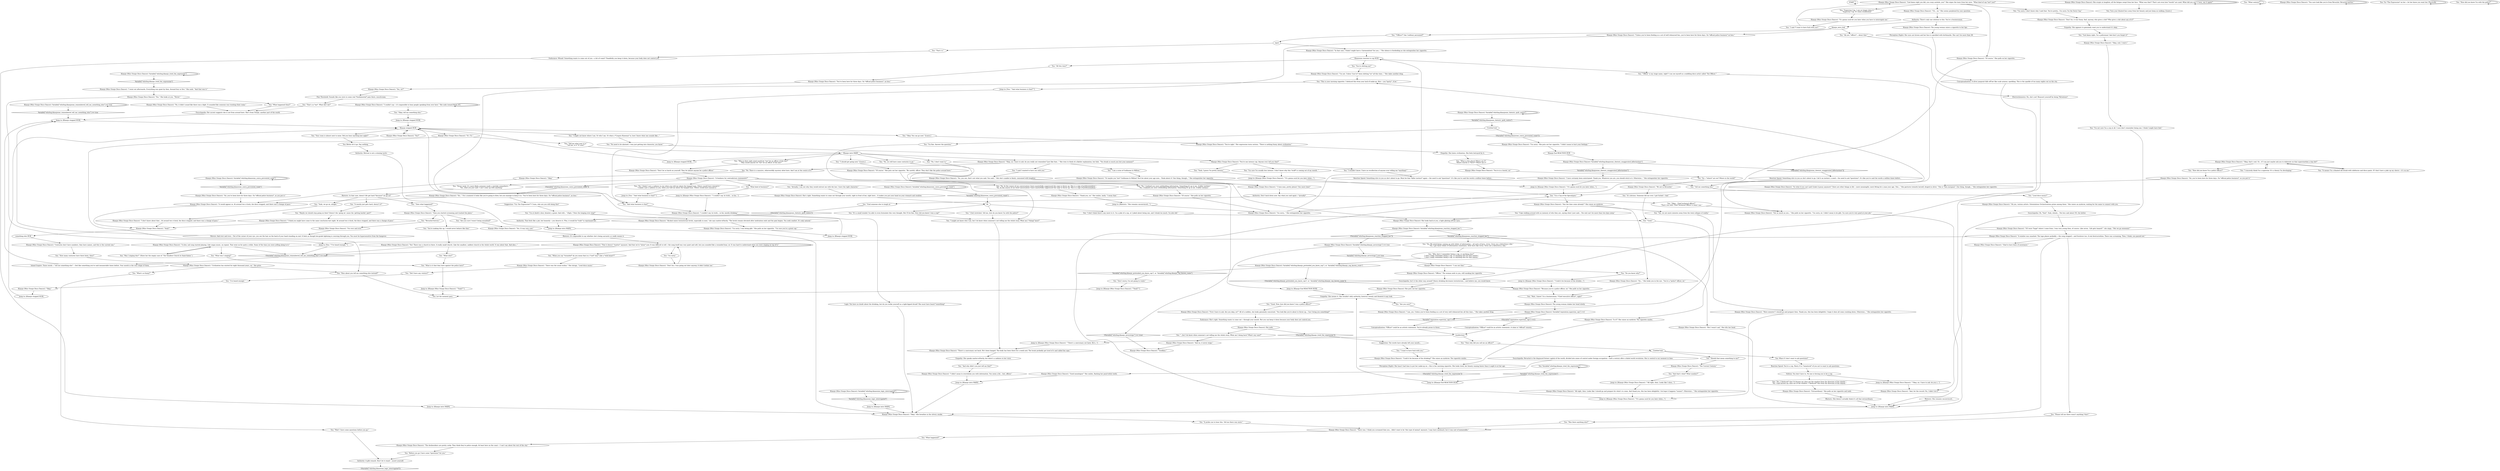 # WHIRLING F2 / KLAASJE 1
# A striking young woman in a silver body-suit smokes in the hostel hallway. She addresses you as if you were a police officer. You may use your finger pistols for a SUGGESTION red-check. Failure gives you some forewarning about what's going on.
# ==================================================
digraph G {
	  0 [label="START"];
	  1 [label="input"];
	  2 [label="Klaasje (Miss Oranje Disco Dancer): \"Uh... no.\" She seems perplexed by your question."];
	  3 [label="You: \"I'm a Cop of the Apocalypse.\""];
	  4 [label="Klaasje (Miss Oranje Disco Dancer): \"It's gonna suck for you later when you have to interrogate me.\""];
	  5 [label="Klaasje (Miss Oranje Disco Dancer): \"Okay, that's cool. Or... if I can just maybe ask you to elaborate on that superstardom a tiny bit?\""];
	  6 [label="Klaasje (Miss Oranje Disco Dancer): \"I have certainly been entertained. Thank you. Whatever you are, you should stick to it. Otherwise...\" She extinguishes her cigarette."];
	  7 [label="Reaction Speed: Something stirs in you as she's about to go. Must be that *killer instinct* again -- the need to ask *questions*. It's like you've said the words a million times before..."];
	  8 [label="Jump to: [Klaasje (Miss Oranje Disco Dancer): \"\"Okay, sir, I have to ask: do you r...\"]"];
	  9 [label="You: \"Wait! I have some questions before you go.\""];
	  10 [label="Klaasje (Miss Oranje Disco Dancer): \"You're right.\" Her expression turns serious. \"There is nothing funny about civilization.\""];
	  11 [label="Klaasje (Miss Oranje Disco Dancer): \"Glad to have been of assistance.\""];
	  12 [label="You: \"Please tell me there wasn't anything *else*.\""];
	  13 [label="You: \"It prides me to hear this. Tell me there was more.\""];
	  14 [label="Endurance: Whoah! Something wants to come out of you -- a bit of vomit? Thankfully you keep it down, because your body does not control you."];
	  15 [label="Klaasje (Miss Oranje Disco Dancer): \"Good monologue!\" She smiles, flashing her pearl-white teeth."];
	  16 [label="Untitled hub"];
	  17 [label="Klaasje (Miss Oranje Disco Dancer): \"Because you're a police officer, sir.\" She pulls on her cigarette."];
	  18 [label="Klaasje (Miss Oranje Disco Dancer): \"Could it be because of the drinking?\" She raises an eyebrow. The cigarette sizzles."];
	  19 [label="Klaasje (Miss Oranje Disco Dancer): She erupts in laughter, all the fatigue swept from her face. \"What was that!? That's not even how *words* are used. What did you say? C'mon, say it again!\""];
	  20 [label="You: \"I said I wanted to have sex with you.\""];
	  21 [label="You: \"I don't think there's any more to it. I'm a joke of a cop, or I joked about being one, and I drank too much. I'm also old.\""];
	  22 [label="You: \"I'm fine. Answer the question.\""];
	  23 [label="You: Better let it go. Say nothing."];
	  24 [label="Klaasje (Miss Oranje Disco Dancer): \"There was the usual ruckus.\" She shrugs. \"Loud disco music.\""];
	  25 [label="Klaasje (Miss Oranje Disco Dancer): \"Yes. It was very cool.\""];
	  26 [label="Klaasje (Miss Oranje Disco Dancer): \"No, it didn't sound like there was a fight. It sounded like someone was trashing their room.\""];
	  27 [label="Klaasje (Miss Oranje Disco Dancer): Variable[\"whirling.klaaseone_logic_interrogated\"]"];
	  28 [label="Variable[\"whirling.klaaseone_logic_interrogated\"]", shape=diamond];
	  29 [label="!(Variable[\"whirling.klaaseone_logic_interrogated\"])", shape=diamond];
	  30 [label="Klaasje (Miss Oranje Disco Dancer): Variable[\"whirling.klaasjeone_rhetoric_quib_contra\"]"];
	  31 [label="Variable[\"whirling.klaasjeone_rhetoric_quib_contra\"]", shape=diamond];
	  32 [label="!(Variable[\"whirling.klaasjeone_rhetoric_quib_contra\"])", shape=diamond];
	  33 [label="Klaasje (Miss Oranje Disco Dancer): \"I'm sorry.\" She puts out her cigarette. \"I didn't mean to hurt your feelings.\""];
	  34 [label="Klaasje (Miss Oranje Disco Dancer): She's right. Something wants to come out through your mouth, right in front of her, right here... It makes you put your hand on your stomach and swallow."];
	  35 [label="Klaasje (Miss Oranje Disco Dancer): \"A fondness for contradictory statements?\""];
	  36 [label="Authority: A glib remark. Don't let it stand -- assert yourself."];
	  37 [label="Klaasje (Miss Oranje Disco Dancer): \"Yes?\""];
	  38 [label="You: \"What is this place? Where am I?\"\n\"Where exactly is *here*? Where am I?\""];
	  39 [label="Jump to: [Klaasje stopped HUB]"];
	  40 [label="Jump to: [Klaasje (Miss Oranje Disco Dancer): \"\"Yeah?\"\"]"];
	  41 [label="Klaasje (Miss Oranje Disco Dancer): \"The dockworkers are pretty cocky. They think they're police enough. At least here on the coast -- I can't say about the rest of the city.\""];
	  42 [label="Klaasje (Miss Oranje Disco Dancer): \"A slow, sad song started playing. Like organ music, on repeat. That went on for quite a while. Some of the time you were yelling along to it.\""];
	  43 [label="Klaasje (Miss Oranje Disco Dancer): \"Yes! There was a church in there. A really small church. Like the smallest, saddest church in the whole world. It was about that. And also...\""];
	  44 [label="Klaasje (Miss Oranje Disco Dancer): \"Yes.\" She looks at you. \"Never.\""];
	  45 [label="Jump to: [Klaasje stopped HUB]"];
	  46 [label="Electrochemistry: No, she's not! Reassert yourself by being *flirtatious*."];
	  47 [label="Klaasje (Miss Oranje Disco Dancer): \"Yes, sir?\""];
	  48 [label="Klaasje (Miss Oranje Disco Dancer): \"Not as much as you...\" She pulls on her cigarette. \"I'm sorry, sir. I didn't mean to be glib. I'm sure you're very good at your job.\""];
	  49 [label="Klaasje (Miss Oranje Disco Dancer): \"No...\" She looks you in the eye. \"You're a *police* officer, sir.\""];
	  50 [label="You: \"No, we still have some centuries to go.\""];
	  51 [label="You: \"I might not know where I am. Or who I am. Or what a *Coupris Kineema* is; how I know what one sounds like...\""];
	  52 [label="You: \"Tell me what year it is.\"\n\"Tell me, is it '51 now?\""];
	  53 [label="You: \"What century?\""];
	  54 [label="Klaasje (Miss Oranje Disco Dancer): \"The Current Century.\""];
	  55 [label="Klaasje (Miss Oranje Disco Dancer): \"You sure look like you're from Revachol. Revachol parties.\""];
	  56 [label="Encyclopedia: Her accent suggests she is not from around here. She's from Oranje, another part of the world."];
	  57 [label="Klaasje (Miss Oranje Disco Dancer): \"A window was smashed. The tape player probably -- the song stopped -- and furniture too. A real destructothon. There was screaming. Then, I think, you passed out.\""];
	  58 [label="Rhetoric: In that case, doesn't life get hard *because* we go on?"];
	  59 [label="Klaasje (Miss Oranje Disco Dancer): \"I'm sorry. I was being glib.\" She pulls on her cigarette. \"I'm sure you're a great cop.\""];
	  60 [label="Encyclopedia: Isn't it the other way around? Heavy drinking decreases testosterone... and believe me, you would know."];
	  61 [label="klaasje_intro_hub"];
	  62 [label="You: \"Then why did you call me an officer?\""];
	  63 [label="You: \"Okay... Chief technical officer?\"\n\"That's too wild. Chief Technical Officer is what I am.\""];
	  64 [label="You: \"I said *I want to have fuck with you*.\""];
	  65 [label="Klaasje (Miss Oranje Disco Dancer): \"And, for the record: No, I didn't do it.\""];
	  66 [label="Klaasje (Miss Oranje Disco Dancer): \"Okay, sir, I have to ask: do you really not remember? Just like that...\" She tries to think of a likelier explanation, but fails. \"You drank so much you lost your memory?\""];
	  67 [label="You: Try *The Expression* on her -- let her know you want her. Physically."];
	  68 [label="You: Variable[\"whirling.klaasje_tried_the_expression\"]"];
	  69 [label="Variable[\"whirling.klaasje_tried_the_expression\"]", shape=diamond];
	  70 [label="!(Variable[\"whirling.klaasje_tried_the_expression\"])", shape=diamond];
	  71 [label="Jump to: [Klaasje intro MAIN]"];
	  72 [label="You: \"How did you know I'm a police officer?\""];
	  73 [label="You: \"I am a scion of Guillaume le Million.\""];
	  74 [label="You: \"It's obvious. Someone did me over. I got fucked -- bad.\""];
	  75 [label="Encyclopedia: Revachol is the disgraced former capital of the world, divided into zones of control under foreign occupation -- half a century after a failed world revolution. She is central to our moment in time."];
	  76 [label="You: \"Should that mean something to me?\""];
	  77 [label="You: \"Revachol forever.\""];
	  78 [label="You: \"That's so *me*. What did I do?\""];
	  79 [label="Klaasje (Miss Oranje Disco Dancer): \"I went out afterwards. Everything was quiet by then. Around four or five.\" She nods. \"And that was it.\""];
	  80 [label="Suggestion: *Try The Expression*? C'mon, why are you still doing this?"];
	  81 [label="You: \"Don't worry, I'm not going to vomit.\""];
	  82 [label="Klaasje (Miss Oranje Disco Dancer): \"I can see that.\""];
	  83 [label="Klaasje (Miss Oranje Disco Dancer): \"And no, it never stops.\""];
	  84 [label="Jump to: [Klaasje (Miss Oranje Disco Dancer): \"\"There's a mercenary out back. He's...\"]"];
	  85 [label="You: \"'Officer' is my stage name, right? I can see myself as a middling disco artist called 'The Officer.'\""];
	  86 [label="You: \"Are you sure?\""];
	  87 [label="You: \"Good. Now, how did you know I was a police officer?\""];
	  88 [label="You: \"No need to be alarmed. I was just getting into character, you know.\""];
	  89 [label="Klaasje (Miss Oranje Disco Dancer): She nods."];
	  90 [label="Klaasje (Miss Oranje Disco Dancer): Variable[\"whirling.klaaseone_conva_prevented_vomit\"]"];
	  91 [label="Variable[\"whirling.klaaseone_conva_prevented_vomit\"]", shape=diamond];
	  92 [label="!(Variable[\"whirling.klaaseone_conva_prevented_vomit\"])", shape=diamond];
	  93 [label="You: \"Actually, I can see why they would entrust me with the law. I have the right character.\""];
	  94 [label="You: \"No. I realized you were withholding information. Something lit up in me. A killer instinct.\"\n\"No. I realized you were withholding information. Something lit up in me. A killer instinct.\""];
	  95 [label="You: \"No. I *deduced* that I'd thrown my shoe out the window from the direction of the shards.\"\n\"No. I had thrown my shoe out of the window. I *deduced* this from the direction of the shards.\""];
	  96 [label="You: Let the moment pass."];
	  97 [label="Klaasje (Miss Oranje Disco Dancer): \"Yeah?\""];
	  98 [label="You: \"What happened?\""];
	  99 [label="Pain Threshold: Sounds like you were in some real *fundamental* pain there, muscle-man."];
	  100 [label="You: \"How did you know I'm with the police?\""];
	  101 [label="Klaasje (Miss Oranje Disco Dancer): \"Unless you've been feeding us a set of well rehearsed lies, you've been here for three days. On *official police business* no less.\""];
	  102 [label="You: Turn your bloated face away from her beauty and just keep on walking. [Leave.]"];
	  103 [label="You: \"No, I don't want to.\""];
	  104 [label="You: \"I might not know who I am, but I do know when someone's not telling me the whole story. What am I *doing* here?\""];
	  105 [label="Klaasje (Miss Oranje Disco Dancer): Variable[\"whirling.klaaseone_conva_prevented_vomit\"]"];
	  106 [label="Variable[\"whirling.klaaseone_conva_prevented_vomit\"]", shape=diamond];
	  107 [label="!(Variable[\"whirling.klaaseone_conva_prevented_vomit\"])", shape=diamond];
	  108 [label="You: \"No. My mind keeps coming up with titbits of information -- all sorts of facts, trivia. Gives me a detective-y vibe.\"\n\"No, I get these titbits of information sometimes, little facts like trivia. Gives me a detective-y vibe.\""];
	  109 [label="You: What if I don't want to ask questions?"];
	  110 [label="You: \"How about you tell me something else instead?\""];
	  111 [label="You: \"Okay, tell me something else.\""];
	  112 [label="You: \"Loud disco music?\""];
	  113 [label="Jump to: [Klaasje (Miss Oranje Disco Dancer): \"\"Yeah?\"\"]"];
	  114 [label="Klaasje (Miss Oranje Disco Dancer): \"Okay.\""];
	  115 [label="Klaasje (Miss Oranje Disco Dancer): \"In that case, I think I might have a *premonition* for you...\" The silence is foreboding as she extinguishes her cigarette."];
	  116 [label="Klaasje (Miss Oranje Disco Dancer): The young woman raises a cigarette to her lips."];
	  117 [label="You: \"Wait, I know! I'm a businessman. *Chief executive officer*, right?\""];
	  118 [label="Klaaseone reaction to cop HUB"];
	  119 [label="Jump to: [Klaasje (Miss Oranje Disco Dancer): \"\"It's gonna suck for you later when...\"]"];
	  120 [label="Jump to: [Klaasje (Miss Oranje Disco Dancer): \"\"All right, then. Looks like I shou...\"]"];
	  121 [label="Klaasje (Miss Oranje Disco Dancer): \"Centuries don't have numbers, they have names, and this is the current one.\""];
	  122 [label="Klaasje (Miss Oranje Disco Dancer): Variable[\"whirling.klaasjeone_remembered_tell_me_soemthing_else\"] == true"];
	  123 [label="Variable[\"whirling.klaasjeone_remembered_tell_me_soemthing_else\"] == true", shape=diamond];
	  124 [label="!(Variable[\"whirling.klaasjeone_remembered_tell_me_soemthing_else\"] == true)", shape=diamond];
	  125 [label="You: \"I've heard enough.\""];
	  126 [label="Klaasje (Miss Oranje Disco Dancer): \"I couldn't say -- it's impossible to hear people speaking from over here.\" She nods toward Room #3."];
	  127 [label="You: \"Tell me something else.\""];
	  128 [label="Klaasje (Miss Oranje Disco Dancer): She looks back at you, a light glinting off her eyes."];
	  129 [label="Klaasje (Miss Oranje Disco Dancer): \"You're one intense cop. Anyone ever tell you that?\""];
	  130 [label="Klaasje (Miss Oranje Disco Dancer): \"Okay.\" She breathes in the silvery smoke."];
	  131 [label="Klaasje intro MAIN"];
	  132 [label="Klaasje (Miss Oranje Disco Dancer): \"It's '51.\""];
	  133 [label="You: \"What is it that they have against the police here?\""];
	  134 [label="Klaasje (Miss Oranje Disco Dancer): \"That it doesn't *matter* anymore. And that we're *alone* now. It was difficult to tell -- the song itself was very quiet and soft, but you sounded like a wounded boar, sir. It was hard to understand what you were singing on top of it.\""];
	  135 [label="You: \"Then what happened?\""];
	  136 [label="You: \"It mostly just gets hard, doesn't it?\""];
	  137 [label="You: \"Maybe we should stop going on then? Doesn't the 'going on' cause the 'getting harder' part?\""];
	  138 [label="Klaasje (Miss Oranje Disco Dancer): \"It would appear so. At around two o'clock, the disco stopped, and there was a change of pace.\""];
	  139 [label="You: \"What kind of business?\""];
	  140 [label="You: \"This is your morning cigarette. I deduced this from your lack of make-up. Also -- you *party*. A lot.\""];
	  141 [label="You: \"All this time?\""];
	  142 [label="You: \"God damn right, I'm a policeman! And don't you forget it!\""];
	  143 [label="Klaasje (Miss Oranje Disco Dancer): \"So what if you can't pull Grade A pussy anymore? There are other things in life -- more meaningful, more fitting for a man your age. This...\" She gestures towards herself, draped in silver. \"This is *fata morgana*. One thing, though...\" She extinguishes her cigarette."];
	  144 [label="Jump to: [You: \"\"And what business is that?\"\"]"];
	  145 [label="Klaasje (Miss Oranje Disco Dancer): \"But I wasn't sad.\" She tilts her head."];
	  146 [label="You: \"Before you go I have some *questions* for you.\""];
	  147 [label="Jump to: [Klaasje stopped HUB]"];
	  148 [label="You: \"Why don't I remember being a cop, or anything else?\"\n\"I don't really remember being a cop, or anything else for that matter.\"\n\"I don't really remember being a cop, or anything else for that matter.\""];
	  149 [label="Klaasje (Miss Oranje Disco Dancer): \"Of course.\" She pulls on her cigarette."];
	  150 [label="You: \"Superstar Cop. I can no longer deny it.\"\n\"Superstar Cop. It's been established.\"
"];
	  151 [label="You: \"I'm sorry. I don't know why I said that. You're pretty... I'm sorry. I'm the Sorry Cop.\""];
	  152 [label="You: \"I'm not sure I'm a cop at all. I sure don't remember being one. I think I might have lied.\""];
	  153 [label="Empathy: She means it. She wouldn't defy authority, however sweaty and bloated it may look."];
	  154 [label="Klaasje End REACTION HUB"];
	  155 [label="Jump to: [Klaasje End REACTION HUB]"];
	  156 [label="Klaasje (Miss Oranje Disco Dancer): Variable[\"whirling.klaasje_tried_the_expression\"]"];
	  157 [label="Variable[\"whirling.klaasje_tried_the_expression\"]", shape=diamond];
	  158 [label="!(Variable[\"whirling.klaasje_tried_the_expression\"])", shape=diamond];
	  159 [label="You: \"That's it.\""];
	  160 [label="Klaasje (Miss Oranje Disco Dancer): \"Officer.\" The woman nods to you, still smoking her cigarette."];
	  161 [label="You: \"Good.\""];
	  162 [label="Klaasje (Miss Oranje Disco Dancer): \"I'm sorry...\" She extinguishes her cigarette."];
	  163 [label="Rhetoric: She remains unconvinced..."];
	  164 [label="You: \"And what business is that?\""];
	  165 [label="Klaasje (Miss Oranje Disco Dancer): \"Don't be so harsh on yourself. They let almost anyone be a police officer.\""];
	  166 [label="Klaasje (Miss Oranje Disco Dancer): \"Okay, cool. I won't.\""];
	  167 [label="You: \"I wouldn't know. I have no recollection of anyone ever telling me *anything*.\""];
	  168 [label="Perception (Sight): She hasn't had time to put her make-up on -- this is her morning cigarette. She looks tired, her beauty waning faster than it ought to at her age."];
	  169 [label="You: \"Yes, we are mere minutes away from the total collapse of reality.\""];
	  170 [label="Reaction Speed: You're a cop, Harry. It is *unnatural* of you not to want to ask questions."];
	  171 [label="Klaasje (Miss Oranje Disco Dancer): \"For ever and ever.\""];
	  172 [label="You: \"What else?\""];
	  173 [label="You: \"When you say *wounded* do you mean that in a *cool* way? Like a *wild beast*?\""];
	  174 [label="You: \"Was there anything else?\""];
	  175 [label="Klaasje (Miss Oranje Disco Dancer): \"There was. I think you screamed that you... didn't want to be 'this type of animal' anymore. I may have misheard, but it was sort of memorable.\""];
	  176 [label="You: \"*Officer*? Am I military personnel?\""];
	  177 [label="You: \"You're shitting me!\""];
	  178 [label="Klaasje (Miss Oranje Disco Dancer): \"I'm not. Unless *you've* been shitting *us* all this time...\" She takes another drag."];
	  179 [label="Klaasje (Miss Oranje Disco Dancer): \"I couldn't say. In truth... so far, mostly drinking.\""];
	  180 [label="Klaasje (Miss Oranje Disco Dancer): \"I didn't mean to overwhelm you with information. You seem a bit... lost, officer.\""];
	  181 [label="You: \"I want to have fuck with you.\""];
	  182 [label="Klaasje (Miss Oranje Disco Dancer): \"Don't be, it was funny. And, anyway, who gives a shit? Who gives a shit about any of it?\""];
	  183 [label="You: \"Cops walking around with no memory of who they are, saying what I just said... The end can't be more than two days away.\""];
	  184 [label="Empathy: She appears to genuinely want you to understand it's okay."];
	  185 [label="Endurance: She's right. Something wants to come out -- through your mouth. But you can keep it down because your body does not control you."];
	  186 [label="ffs"];
	  187 [label="You: \"Never mind. It's more likely someone made a mistake somewhere...\"\n\"Yes, what you just said. I can't come up with anything.\""];
	  188 [label="Klaasje (Miss Oranje Disco Dancer): \"We are in Revachol.\""];
	  189 [label="You: \"How many centuries have there been, then?\""];
	  190 [label="Klaasje (Miss Oranje Disco Dancer): \"Then you started screaming and trashed the place.\""];
	  191 [label="You: \"You're making this up. I would never behave like that.\""];
	  192 [label="Klaasje (Miss Oranje Disco Dancer): \"OO were *huge* where I come from. I was very young then, of course. Like seven. 'Life gets haaard!'\" she sings, \"'But we go ooooooon!'\""];
	  193 [label="Suggestion: The words have already left your mouth..."];
	  194 [label="Klaasje (Miss Oranje Disco Dancer): \"Extraordinary.\" She pulls on her cigarette and nods."];
	  195 [label="Klaasje (Miss Oranje Disco Dancer): Variable[\"whirling.klaasje_neverstops\"] == true"];
	  196 [label="Variable[\"whirling.klaasje_neverstops\"] == true", shape=diamond];
	  197 [label="!(Variable[\"whirling.klaasje_neverstops\"] == true)", shape=diamond];
	  198 [label="Jump to: [Klaasje (Miss Oranje Disco Dancer): \"\"Could it be because of the drinkin...\"]"];
	  199 [label="Authority: There's only one solution to this. You're a businessman."];
	  200 [label="Klaasje (Miss Oranje Disco Dancer): The young woman shakes her head slowly."];
	  201 [label="Klaasje (Miss Oranje Disco Dancer): \"Has the time come already?\" She raises an eyebrow."];
	  202 [label="Conceptualization: *Officer* could be an artistic statement. You're already prone to those."];
	  203 [label="Klaasje (Miss Oranje Disco Dancer): \"Sir, you've been here for three days. On *official police business*, as you put it.\""];
	  204 [label="You: \"It's a small wonder I'm able to even formulate this very thought. But I'll be fine. How did you know I was a cop?\""];
	  205 [label="You: \"No. In the course of our conversation I have masterfully suppressed the urge to throw up. This is a sign of professionalism.\"\n\"No. In the course of our brief conversation I have masterfully suppressed the urge to throw up. This is a sign of professionalism.\""];
	  206 [label="You: \"No. I think I saw a sadness in you when you told me about the hanged man. Others would have missed it.\"\n\"I think I saw a sadness in you, when you told me about the hanged man. Others would have missed it.\"
"];
	  207 [label="Klaasje (Miss Oranje Disco Dancer): Variable[\"whirling.klaajseone_rhetoric_exaggerated_killerinstinct\"]"];
	  208 [label="Variable[\"whirling.klaajseone_rhetoric_exaggerated_killerinstinct\"]", shape=diamond];
	  209 [label="!(Variable[\"whirling.klaajseone_rhetoric_exaggerated_killerinstinct\"])", shape=diamond];
	  210 [label="Klaasje stopped HUB"];
	  211 [label="You: \"And that's what? What number?\""];
	  212 [label="You: \"What's so funny?\""];
	  213 [label="You: \"And why didn't you just tell me that?\""];
	  214 [label="Shivers: And ever and ever... Out of the corner of your eye, you see the hair on the back of your hand standing on end. It feels as though low-grade lightning is coursing through you. You must be hypersensitive from the hangover."];
	  215 [label="Klaasje (Miss Oranje Disco Dancer): \"Goodbye.\""];
	  216 [label="Empathy: She speaks matter-of-factly, but there's a sadness in her voice."];
	  217 [label="You: \"...but I do know when someone's not telling me the whole story. What am I doing here? What's my case?\""];
	  218 [label="Klaasje (Miss Oranje Disco Dancer): \"Thank you, sir.\" She smiles, lazily. \"I mean that.\""];
	  219 [label="Jump to: [Klaasje intro MAIN]"];
	  220 [label="Klaasje (Miss Oranje Disco Dancer): \"C'mon man, pretty please! One more time!\""];
	  221 [label="Jump to: [Klaasje stopped HUB]"];
	  222 [label="You: \"What happened then?\""];
	  223 [label="Klaasje (Miss Oranje Disco Dancer): \"I think you might have come to the same conclusion last night. At around two o'clock, the disco stopped, and there was a change of pace.\""];
	  224 [label="Klaasje (Miss Oranje Disco Dancer): \"I don't know about that... At around two o'clock, the disco stopped, and there was a change of pace.\""];
	  225 [label="Encyclopedia: Oh, *that*. Yeah, whooh... The less said about OO, the better."];
	  226 [label="Klaasje (Miss Oranje Disco Dancer): \"You've been here for three days. On *official police business*, no less.\""];
	  227 [label="Klaasje (Miss Oranje Disco Dancer): \"No, you see, that's not what you said. You said...\" But she's unable to finish, consumed with laughter."];
	  228 [label="You: \"I sincerely think I'm a superstar. It's a theory I'm developing.\""];
	  229 [label="Perception (Sight): Her eyes are brown and her face is speckled with birthmarks. She can't be more than 28."];
	  230 [label="smallertime"];
	  231 [label="Klaasje (Miss Oranje Disco Dancer): \"Mere minutes? I should go and prepare then. Thank you, this has been delightful. I hope it does all come crashing down. Otherwise...\" She extinguishes her cigarette."];
	  232 [label="Klaasje (Miss Oranje Disco Dancer): \"Okay.\""];
	  233 [label="You: \"I'm sorry.\""];
	  234 [label="Klaasje (Miss Oranje Disco Dancer): \"Don't be, I was going out later anyway. It didn't bother me.\""];
	  235 [label="Volition: You don't have to. No one is forcing you to be a cop."];
	  236 [label="Untitled hub"];
	  237 [label="You: \"Do you know why?\""];
	  238 [label="Klaasje (Miss Oranje Disco Dancer): \"Is it?\" She raises an eyebrow. The cigarette sizzles."];
	  239 [label="Jump to: [Klaasje intro MAIN]"];
	  240 [label="Rhetoric: She doesn't actually think it's all that extraordinary."];
	  241 [label="You: \"No. There is a massive, otherworldly mystery afoot here. And I am at the centre of it.\""];
	  242 [label="Klaasje (Miss Oranje Disco Dancer): \"Alcohol raises testosterone levels, especially in men,\" she says matter-of-factly. \"The levels remain elevated after inebriation ends and the pain begins. You seek comfort. It's only natural.\""];
	  243 [label="Klaasje (Miss Oranje Disco Dancer): Variable[\"reputation.superstar_cop\"] >=1"];
	  244 [label="Variable[\"reputation.superstar_cop\"] >=1", shape=diamond];
	  245 [label="!(Variable[\"reputation.superstar_cop\"] >=1)", shape=diamond];
	  246 [label="You: \"I feel wretched. Tell me, how do you know I'm with the police?\""];
	  247 [label="Klaasje (Miss Oranje Disco Dancer): \"Sir...\" For a moment it looks like you're going to blow, but you manage to keep it in. \"You've been here for three days. On *official police business*, no less.\""];
	  248 [label="Klaasje (Miss Oranje Disco Dancer): \"Sir, you've been here for three days. On *official police business*, as you put it.\""];
	  249 [label="Authority: Retreat is not a winning tactic."];
	  250 [label="Klaasje (Miss Oranje Disco Dancer): Variable[\"whirling.klaasjeone_reaction_stopped_her\"]"];
	  251 [label="Variable[\"whirling.klaasjeone_reaction_stopped_her\"]", shape=diamond];
	  252 [label="!(Variable[\"whirling.klaasjeone_reaction_stopped_her\"])", shape=diamond];
	  253 [label="You: \"I'm sure I'm usually less intense. I don't know why this *stuff* is coming out of my mouth. \""];
	  254 [label="You: \"Your room is almost next to mine. Did you hear anything last night?\""];
	  255 [label="You: \"What was I singing?\""];
	  256 [label="Authority: Don't back down now. Say what you said again -- *proudly*."];
	  257 [label="Jump to: [Klaasje (Miss Oranje Disco Dancer): \"\"I couldn't say. In truth... so far...\"]"];
	  258 [label="Jump to: [You: \"\"And what business is that?\"\"]"];
	  259 [label="Jump to: [Rhetoric: \"She remains unconvinced...\"]"];
	  260 [label="You: \"I should get going now.\" [Leave.]"];
	  261 [label="Klaasje (Miss Oranje Disco Dancer): \"All right, then. Looks like I should go and prepare for what's to come. And thank you, this has been delightful. I do hope it happens *sooner*. Otherwise...\" She extinguishes her cigarette."];
	  262 [label="Conceptualization: *Officer* could be an artistic statement. A claim to *official* renown."];
	  263 [label="Jump to: [Klaasje End REACTION HUB]"];
	  264 [label="Jump to: [Klaasje (Miss Oranje Disco Dancer): \"\"It's gonna suck for you later when...\"]"];
	  265 [label="Klaasje (Miss Oranje Disco Dancer): \"You're in a hostel, sir.\""];
	  266 [label="Inland Empire: Those words -- \"tell me something else\" -- feel like something you've said innumerable times before. Your mouth is the very shape of them."];
	  267 [label="You: \"Was I singing this?\" (Show her the empty case of \"The Smallest Church In Saint-Saëns\".)"];
	  268 [label="Authority: That feels like a jab, but honestly -- you deserve it. Plus, it would be *rude* to reprimand her."];
	  269 [label="You: \"Did I have any visitors?\""];
	  270 [label="Conceptualization: A silver jumpsuit falls off her like scale armour, sparkling. This is the sparkle of too many nights out on the city."];
	  271 [label="Klaasje (Miss Oranje Disco Dancer): \"There's a mercenary out back. He's been hanged. The body has been there for a week now. The locals probably got tired of it and called the cops.\""];
	  272 [label="Klaasje (Miss Oranje Disco Dancer): She puts out her cigarette."];
	  273 [label="Klaasje (Miss Oranje Disco Dancer): \"Of course.\" She pulls on her cigarette."];
	  274 [label="Jump to: [Klaasje intro MAIN]"];
	  275 [label="You: \"No -- *where* are we? Where in the world?\""];
	  276 [label="Klaasje (Miss Oranje Disco Dancer): \"Civilization has existed for eight thousand years, sir.\" She grins."];
	  277 [label="something else HUB"];
	  278 [label="Empathy: She hates civilization. She feels betrayed by it."];
	  279 [label="You: \"Okay. You can go now.\" [Leave.]"];
	  280 [label="Rhetoric: It's impossible to say whether she's being sarcastic or really means it."];
	  281 [label="Klaasje (Miss Oranje Disco Dancer): \"Oh yes, various artists. Ostentatious Orchestrations prime among them.\" She raises an eyebrow, waiting for the name to connect with you."];
	  282 [label="Jump to: [Klaasje intro MAIN]"];
	  283 [label="Klaasje (Miss Oranje Disco Dancer): Variable[\"whirling.klaasje_pretended_you_know_cop\"]  or  Variable[\"whirling.klaasje_cop_known_route\"]"];
	  284 [label="Variable[\"whirling.klaasje_pretended_you_know_cop\"]  or  Variable[\"whirling.klaasje_cop_known_route\"]", shape=diamond];
	  285 [label="!(Variable[\"whirling.klaasje_pretended_you_know_cop\"]  or  Variable[\"whirling.klaasje_cop_known_route\"])", shape=diamond];
	  286 [label="You: \"Find someone else to laugh at.\""];
	  287 [label="You: \"Who in their right mind would let *me* be an officer of the law?\"\n\"Why would anyone let *me* be an officer of the law?\""];
	  288 [label="You: \"I'm at death's door, bloated, a goner. And still...\" (Sigh.) \"Does the longing ever stop?\""];
	  289 [label="Klaasje (Miss Oranje Disco Dancer): \"God damn right you did, you crazy asshole, you!\" She wipes the tears from her eyes. \"What kind of cop *are* you?\""];
	  290 [label="You: \"It means I'm a bloated old drunk with sideburns and disco pants. If I don't have a joke up my sleeve -- it's on me.\""];
	  291 [label="Logic: You have no doubt about the drinking, but do you strike yourself as a tight-lipped drunk? She must have heard *something*."];
	  292 [label="Klaasje (Miss Oranje Disco Dancer): \"I am, yes. Unless you've been feeding us a set of very well rehearsed lies all this time...\" She takes another drag."];
	  293 [label="Klaasje (Miss Oranje Disco Dancer): \"First I have to ask: Are you okay, sir?\" All of a sudden, she looks genuinely concerned. \"You look like you're about to throw up... Can I bring you something?\""];
	  294 [label="Reaction Speed: Something stirs in you as she's about to go. Call it an instinct, a need -- the need to ask *questions*. It's like you've said the words a million times before..."];
	  295 [label="Klaasje (Miss Oranje Disco Dancer): \"Of course.\" She puts out her cigarette. \"Be careful, officer. They don't like the police around here.\""];
	  296 [label="Klaasje (Miss Oranje Disco Dancer): \"Or maybe you *are* Guillaume le Million? He'd be about your age now... Think about it! One thing, though...\" She extinguishes her cigarette."];
	  297 [label="Jump to: [Klaasje (Miss Oranje Disco Dancer): \"\"It's gonna suck for you later when...\"]"];
	  298 [label="You: \"Yeah, I guess I'm pretty intense.\""];
	  299 [label="Jump to: [Klaasje stopped HUB]"];
	  300 [label="You: \"Are you sure I wasn't being assaulted?\""];
	  301 [label="You: \"Yeah, we go on, alright.\""];
	  302 [label="You: \"Ah yes, *officer*... about that.\""];
	  303 [label="Jump to: [You: \"\"I've heard enough.\"\"]"];
	  0 -> 0
	  1 -> 115
	  1 -> 159
	  2 -> 199
	  3 -> 201
	  4 -> 64
	  5 -> 72
	  5 -> 290
	  5 -> 228
	  6 -> 297
	  7 -> 127
	  8 -> 65
	  9 -> 36
	  10 -> 278
	  12 -> 175
	  13 -> 175
	  14 -> 71
	  15 -> 282
	  16 -> 75
	  16 -> 76
	  16 -> 109
	  17 -> 117
	  18 -> 168
	  19 -> 19
	  19 -> 102
	  20 -> 227
	  21 -> 161
	  22 -> 104
	  23 -> 249
	  24 -> 269
	  25 -> 280
	  26 -> 56
	  27 -> 27
	  27 -> 28
	  28 -> 239
	  30 -> 30
	  30 -> 31
	  31 -> 236
	  32 -> 268
	  33 -> 154
	  34 -> 186
	  35 -> 107
	  35 -> 139
	  35 -> 205
	  35 -> 206
	  35 -> 187
	  35 -> 93
	  35 -> 94
	  36 -> 29
	  37 -> 210
	  38 -> 265
	  39 -> 210
	  40 -> 96
	  41 -> 146
	  42 -> 267
	  42 -> 124
	  42 -> 255
	  43 -> 124
	  43 -> 172
	  44 -> 222
	  44 -> 303
	  45 -> 210
	  46 -> 274
	  47 -> 99
	  48 -> 274
	  49 -> 117
	  50 -> 128
	  51 -> 88
	  52 -> 131
	  53 -> 53
	  54 -> 211
	  55 -> 55
	  56 -> 221
	  57 -> 11
	  57 -> 12
	  57 -> 174
	  57 -> 303
	  58 -> 136
	  58 -> 301
	  58 -> 135
	  59 -> 45
	  60 -> 272
	  61 -> 176
	  61 -> 101
	  61 -> 302
	  62 -> 16
	  63 -> 48
	  64 -> 289
	  66 -> 73
	  66 -> 241
	  66 -> 20
	  67 -> 67
	  68 -> 68
	  68 -> 69
	  69 -> 155
	  70 -> 155
	  71 -> 130
	  72 -> 203
	  73 -> 296
	  74 -> 161
	  75 -> 15
	  76 -> 54
	  77 -> 171
	  78 -> 56
	  79 -> 44
	  80 -> 288
	  81 -> 113
	  82 -> 160
	  82 -> 237
	  83 -> 215
	  84 -> 271
	  85 -> 48
	  86 -> 292
	  87 -> 293
	  88 -> 129
	  89 -> 217
	  89 -> 158
	  90 -> 90
	  90 -> 91
	  91 -> 186
	  92 -> 33
	  93 -> 34
	  94 -> 273
	  95 -> 194
	  97 -> 277
	  98 -> 41
	  99 -> 78
	  100 -> 100
	  101 -> 258
	  103 -> 220
	  104 -> 271
	  105 -> 105
	  105 -> 106
	  106 -> 248
	  107 -> 247
	  108 -> 148
	  109 -> 170
	  110 -> 96
	  111 -> 39
	  112 -> 281
	  113 -> 96
	  114 -> 138
	  115 -> 118
	  116 -> 229
	  117 -> 200
	  118 -> 177
	  118 -> 85
	  118 -> 141
	  119 -> 3
	  120 -> 261
	  121 -> 189
	  122 -> 122
	  122 -> 123
	  123 -> 221
	  124 -> 266
	  125 -> 232
	  126 -> 126
	  126 -> 111
	  127 -> 112
	  128 -> 250
	  129 -> 298
	  129 -> 253
	  129 -> 167
	  130 -> 13
	  131 -> 66
	  131 -> 260
	  131 -> 103
	  131 -> 50
	  131 -> 147
	  131 -> 287
	  132 -> 52
	  132 -> 110
	  133 -> 40
	  134 -> 233
	  134 -> 124
	  134 -> 173
	  134 -> 134
	  135 -> 190
	  136 -> 137
	  137 -> 223
	  138 -> 97
	  139 -> 257
	  140 -> 47
	  141 -> 226
	  142 -> 166
	  143 -> 3
	  144 -> 164
	  145 -> 274
	  146 -> 36
	  147 -> 210
	  148 -> 283
	  149 -> 162
	  150 -> 4
	  151 -> 182
	  152 -> 65
	  153 -> 86
	  153 -> 87
	  154 -> 207
	  155 -> 153
	  156 -> 156
	  156 -> 157
	  157 -> 79
	  158 -> 193
	  159 -> 14
	  160 -> 60
	  161 -> 238
	  162 -> 118
	  163 -> 274
	  164 -> 179
	  165 -> 35
	  166 -> 152
	  167 -> 7
	  168 -> 70
	  169 -> 231
	  170 -> 235
	  171 -> 214
	  172 -> 133
	  173 -> 24
	  174 -> 175
	  175 -> 98
	  176 -> 1
	  177 -> 178
	  178 -> 140
	  179 -> 291
	  180 -> 282
	  181 -> 18
	  182 -> 184
	  183 -> 128
	  184 -> 142
	  185 -> 89
	  186 -> 204
	  186 -> 21
	  186 -> 246
	  187 -> 58
	  188 -> 74
	  189 -> 276
	  190 -> 300
	  190 -> 77
	  190 -> 191
	  191 -> 43
	  192 -> 57
	  193 -> 181
	  194 -> 240
	  195 -> 196
	  195 -> 197
	  196 -> 82
	  197 -> 215
	  198 -> 17
	  199 -> 116
	  199 -> 61
	  200 -> 243
	  201 -> 169
	  201 -> 49
	  201 -> 183
	  202 -> 230
	  203 -> 143
	  204 -> 104
	  205 -> 218
	  206 -> 144
	  207 -> 208
	  207 -> 209
	  208 -> 6
	  209 -> 294
	  210 -> 132
	  210 -> 37
	  210 -> 51
	  210 -> 279
	  210 -> 254
	  211 -> 120
	  212 -> 9
	  213 -> 180
	  214 -> 221
	  216 -> 213
	  217 -> 83
	  218 -> 259
	  219 -> 130
	  220 -> 256
	  221 -> 210
	  222 -> 56
	  223 -> 97
	  224 -> 97
	  225 -> 192
	  226 -> 164
	  227 -> 220
	  228 -> 5
	  229 -> 270
	  230 -> 84
	  230 -> 62
	  231 -> 264
	  232 -> 299
	  233 -> 234
	  234 -> 134
	  235 -> 8
	  235 -> 95
	  236 -> 92
	  236 -> 22
	  237 -> 198
	  238 -> 168
	  239 -> 130
	  240 -> 274
	  241 -> 114
	  242 -> 59
	  243 -> 244
	  243 -> 245
	  244 -> 202
	  245 -> 262
	  246 -> 104
	  247 -> 80
	  247 -> 138
	  248 -> 138
	  249 -> 219
	  250 -> 251
	  250 -> 252
	  251 -> 145
	  251 -> 108
	  252 -> 195
	  253 -> 119
	  254 -> 23
	  255 -> 133
	  256 -> 286
	  256 -> 63
	  257 -> 179
	  258 -> 164
	  259 -> 162
	  260 -> 295
	  261 -> 264
	  262 -> 230
	  263 -> 153
	  264 -> 3
	  265 -> 275
	  266 -> 221
	  267 -> 42
	  268 -> 219
	  269 -> 125
	  270 -> 60
	  271 -> 216
	  272 -> 153
	  273 -> 162
	  274 -> 130
	  275 -> 188
	  276 -> 212
	  276 -> 110
	  277 -> 121
	  278 -> 38
	  279 -> 10
	  280 -> 134
	  281 -> 225
	  282 -> 130
	  283 -> 284
	  283 -> 285
	  284 -> 81
	  285 -> 17
	  286 -> 32
	  287 -> 165
	  288 -> 242
	  289 -> 2
	  289 -> 149
	  289 -> 150
	  289 -> 151
	  290 -> 5
	  291 -> 130
	  292 -> 140
	  293 -> 185
	  294 -> 127
	  295 -> 263
	  296 -> 297
	  297 -> 3
	  298 -> 119
	  299 -> 210
	  300 -> 25
	  301 -> 224
	  302 -> 46
	  303 -> 124
}

